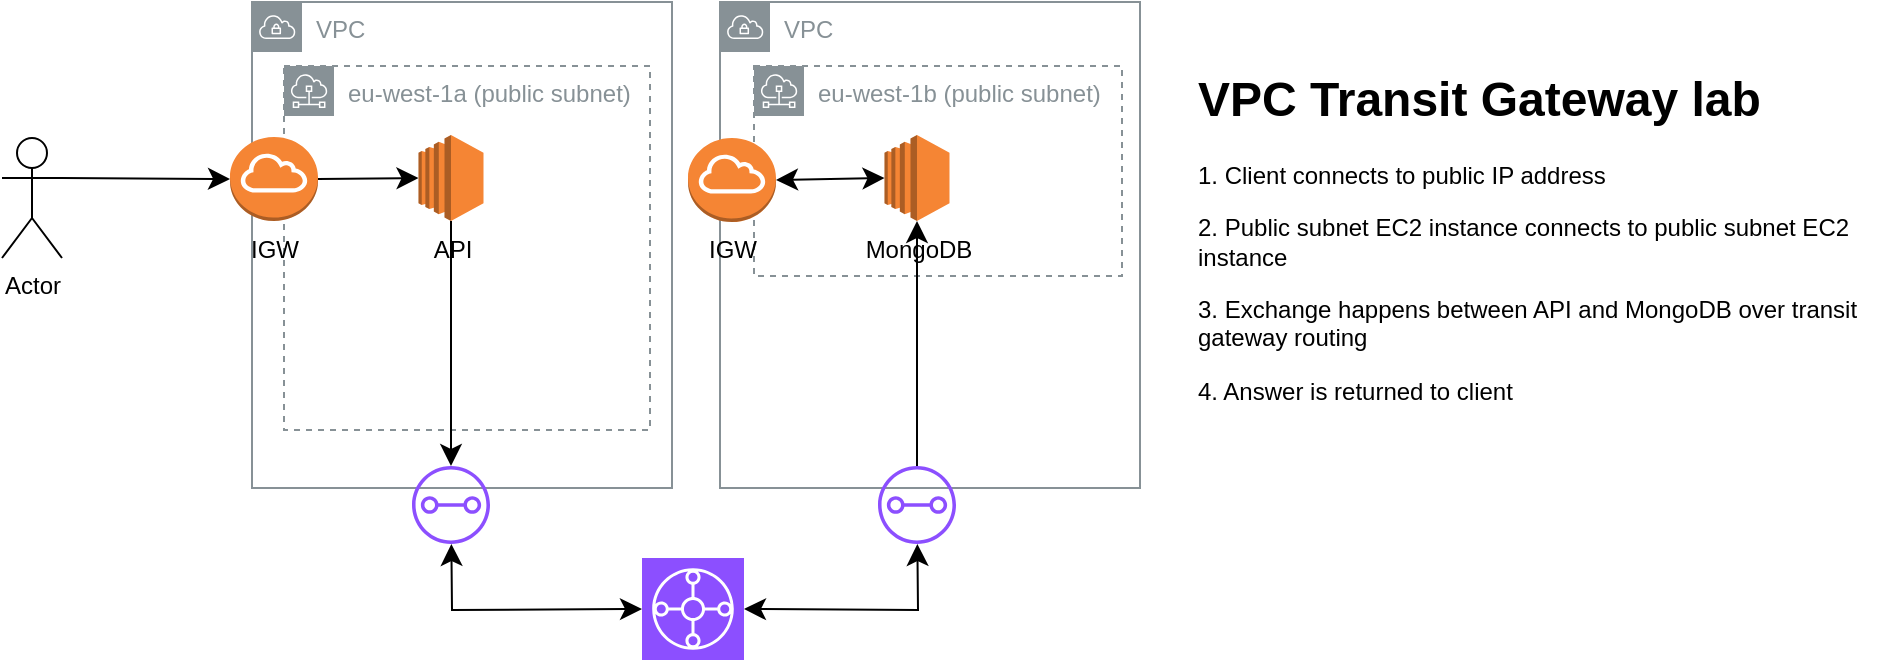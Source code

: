 <mxfile version="28.1.0">
  <diagram name="Page-1" id="YO6fI4UiuW-zHiKsXfEC">
    <mxGraphModel dx="1001" dy="1164" grid="0" gridSize="10" guides="1" tooltips="1" connect="1" arrows="1" fold="1" page="1" pageScale="1" pageWidth="1000" pageHeight="400" math="0" shadow="0">
      <root>
        <mxCell id="0" />
        <mxCell id="1" parent="0" />
        <mxCell id="ppNzNEcFW-80UwDM_199-7" value="eu-west-1b (public subnet)" style="sketch=0;outlineConnect=0;gradientColor=none;html=1;whiteSpace=wrap;fontSize=12;fontStyle=0;shape=mxgraph.aws4.group;grIcon=mxgraph.aws4.group_subnet;strokeColor=#879196;fillColor=none;verticalAlign=top;align=left;spacingLeft=30;fontColor=#879196;dashed=1;" parent="1" vertex="1">
          <mxGeometry x="428" y="79" width="184" height="105" as="geometry" />
        </mxCell>
        <mxCell id="KWM5hjO59ShQ5DEeZdgE-1" value="VPC" style="sketch=0;outlineConnect=0;gradientColor=none;html=1;whiteSpace=wrap;fontSize=12;fontStyle=0;shape=mxgraph.aws4.group;grIcon=mxgraph.aws4.group_vpc;strokeColor=#879196;fillColor=none;verticalAlign=top;align=left;spacingLeft=30;fontColor=#879196;dashed=0;" vertex="1" parent="1">
          <mxGeometry x="411" y="47" width="210" height="243" as="geometry" />
        </mxCell>
        <mxCell id="ppNzNEcFW-80UwDM_199-5" value="eu-west-1a (public subnet)" style="sketch=0;outlineConnect=0;gradientColor=none;html=1;whiteSpace=wrap;fontSize=12;fontStyle=0;shape=mxgraph.aws4.group;grIcon=mxgraph.aws4.group_subnet;strokeColor=#879196;fillColor=none;verticalAlign=top;align=left;spacingLeft=30;fontColor=#879196;dashed=1;" parent="1" vertex="1">
          <mxGeometry x="193" y="79" width="183" height="182" as="geometry" />
        </mxCell>
        <mxCell id="ppNzNEcFW-80UwDM_199-4" value="VPC" style="sketch=0;outlineConnect=0;gradientColor=none;html=1;whiteSpace=wrap;fontSize=12;fontStyle=0;shape=mxgraph.aws4.group;grIcon=mxgraph.aws4.group_vpc;strokeColor=#879196;fillColor=none;verticalAlign=top;align=left;spacingLeft=30;fontColor=#879196;dashed=0;" parent="1" vertex="1">
          <mxGeometry x="177" y="47" width="210" height="243" as="geometry" />
        </mxCell>
        <mxCell id="aBk0e4fkvTpgOlKFJHKp-1" value="Actor" style="shape=umlActor;verticalLabelPosition=bottom;verticalAlign=top;html=1;outlineConnect=0;" parent="1" vertex="1">
          <mxGeometry x="52" y="115" width="30" height="60" as="geometry" />
        </mxCell>
        <mxCell id="aBk0e4fkvTpgOlKFJHKp-3" value="" style="endArrow=classic;html=1;rounded=0;fontSize=12;startSize=8;endSize=8;curved=1;exitX=1;exitY=0.333;exitDx=0;exitDy=0;exitPerimeter=0;entryX=0;entryY=0.5;entryDx=0;entryDy=0;entryPerimeter=0;" parent="1" source="aBk0e4fkvTpgOlKFJHKp-1" target="faw6b0mYo4fymj4pTFK4-1" edge="1">
          <mxGeometry width="50" height="50" relative="1" as="geometry">
            <mxPoint x="109" y="126" as="sourcePoint" />
            <mxPoint x="130" y="127" as="targetPoint" />
          </mxGeometry>
        </mxCell>
        <mxCell id="aBk0e4fkvTpgOlKFJHKp-8" value="&lt;h1 style=&quot;margin-top: 0px;&quot;&gt;VPC Transit Gateway lab&lt;br&gt;&lt;/h1&gt;&lt;p&gt;1. Client connects to public IP address&lt;br&gt;&lt;/p&gt;&lt;p&gt;2. Public subnet EC2 instance connects to public subnet EC2 instance&lt;br&gt;&lt;/p&gt;&lt;p&gt;3. Exchange happens between API and MongoDB over transit gateway routing&lt;br&gt;&lt;/p&gt;&lt;p&gt;4. Answer is returned to client&lt;br&gt;&lt;/p&gt;" style="text;html=1;whiteSpace=wrap;overflow=hidden;rounded=0;" parent="1" vertex="1">
          <mxGeometry x="648" y="75" width="341" height="180" as="geometry" />
        </mxCell>
        <mxCell id="faw6b0mYo4fymj4pTFK4-1" value="IGW" style="outlineConnect=0;dashed=0;verticalLabelPosition=bottom;verticalAlign=top;align=center;html=1;shape=mxgraph.aws3.internet_gateway;fillColor=#F58534;gradientColor=none;" parent="1" vertex="1">
          <mxGeometry x="166" y="114.5" width="44" height="42" as="geometry" />
        </mxCell>
        <mxCell id="faw6b0mYo4fymj4pTFK4-3" value="" style="endArrow=classic;html=1;rounded=0;fontSize=12;startSize=8;endSize=8;curved=1;exitX=1;exitY=0.5;exitDx=0;exitDy=0;exitPerimeter=0;entryX=0;entryY=0.5;entryDx=0;entryDy=0;entryPerimeter=0;" parent="1" source="faw6b0mYo4fymj4pTFK4-1" edge="1" target="ppNzNEcFW-80UwDM_199-3">
          <mxGeometry width="50" height="50" relative="1" as="geometry">
            <mxPoint x="150" y="299" as="sourcePoint" />
            <mxPoint x="279" y="125.5" as="targetPoint" />
          </mxGeometry>
        </mxCell>
        <mxCell id="ppNzNEcFW-80UwDM_199-2" value="MongoDB" style="outlineConnect=0;dashed=0;verticalLabelPosition=bottom;verticalAlign=top;align=center;html=1;shape=mxgraph.aws3.ec2;fillColor=#F58534;gradientColor=none;" parent="1" vertex="1">
          <mxGeometry x="493.25" y="113.5" width="32.5" height="43" as="geometry" />
        </mxCell>
        <mxCell id="ppNzNEcFW-80UwDM_199-3" value="API" style="outlineConnect=0;dashed=0;verticalLabelPosition=bottom;verticalAlign=top;align=center;html=1;shape=mxgraph.aws3.ec2;fillColor=#F58534;gradientColor=none;" parent="1" vertex="1">
          <mxGeometry x="260.25" y="113.5" width="32.5" height="43" as="geometry" />
        </mxCell>
        <mxCell id="KWM5hjO59ShQ5DEeZdgE-2" value="IGW" style="outlineConnect=0;dashed=0;verticalLabelPosition=bottom;verticalAlign=top;align=center;html=1;shape=mxgraph.aws3.internet_gateway;fillColor=#F58534;gradientColor=none;" vertex="1" parent="1">
          <mxGeometry x="395" y="115" width="44" height="42" as="geometry" />
        </mxCell>
        <mxCell id="KWM5hjO59ShQ5DEeZdgE-3" value="" style="endArrow=classic;startArrow=classic;html=1;rounded=0;fontSize=12;startSize=8;endSize=8;curved=1;entryX=0;entryY=0.5;entryDx=0;entryDy=0;entryPerimeter=0;exitX=1;exitY=0.5;exitDx=0;exitDy=0;exitPerimeter=0;" edge="1" parent="1" source="KWM5hjO59ShQ5DEeZdgE-2" target="ppNzNEcFW-80UwDM_199-2">
          <mxGeometry width="50" height="50" relative="1" as="geometry">
            <mxPoint x="413" y="371" as="sourcePoint" />
            <mxPoint x="478" y="326" as="targetPoint" />
          </mxGeometry>
        </mxCell>
        <mxCell id="KWM5hjO59ShQ5DEeZdgE-4" value="" style="sketch=0;outlineConnect=0;fontColor=#232F3E;gradientColor=none;fillColor=#8C4FFF;strokeColor=none;dashed=0;verticalLabelPosition=bottom;verticalAlign=top;align=center;html=1;fontSize=12;fontStyle=0;aspect=fixed;pointerEvents=1;shape=mxgraph.aws4.transit_gateway_attachment;" vertex="1" parent="1">
          <mxGeometry x="257" y="279" width="39" height="39" as="geometry" />
        </mxCell>
        <mxCell id="KWM5hjO59ShQ5DEeZdgE-5" value="" style="sketch=0;outlineConnect=0;fontColor=#232F3E;gradientColor=none;fillColor=#8C4FFF;strokeColor=none;dashed=0;verticalLabelPosition=bottom;verticalAlign=top;align=center;html=1;fontSize=12;fontStyle=0;aspect=fixed;pointerEvents=1;shape=mxgraph.aws4.transit_gateway_attachment;" vertex="1" parent="1">
          <mxGeometry x="490" y="279" width="39" height="39" as="geometry" />
        </mxCell>
        <mxCell id="KWM5hjO59ShQ5DEeZdgE-6" value="" style="sketch=0;points=[[0,0,0],[0.25,0,0],[0.5,0,0],[0.75,0,0],[1,0,0],[0,1,0],[0.25,1,0],[0.5,1,0],[0.75,1,0],[1,1,0],[0,0.25,0],[0,0.5,0],[0,0.75,0],[1,0.25,0],[1,0.5,0],[1,0.75,0]];outlineConnect=0;fontColor=#232F3E;fillColor=#8C4FFF;strokeColor=#ffffff;dashed=0;verticalLabelPosition=bottom;verticalAlign=top;align=center;html=1;fontSize=12;fontStyle=0;aspect=fixed;shape=mxgraph.aws4.resourceIcon;resIcon=mxgraph.aws4.transit_gateway;" vertex="1" parent="1">
          <mxGeometry x="372" y="325" width="51" height="51" as="geometry" />
        </mxCell>
        <mxCell id="KWM5hjO59ShQ5DEeZdgE-8" value="" style="endArrow=classic;startArrow=classic;html=1;rounded=0;fontSize=12;startSize=8;endSize=8;curved=0;entryX=0;entryY=0.5;entryDx=0;entryDy=0;entryPerimeter=0;" edge="1" parent="1" source="KWM5hjO59ShQ5DEeZdgE-4" target="KWM5hjO59ShQ5DEeZdgE-6">
          <mxGeometry width="50" height="50" relative="1" as="geometry">
            <mxPoint x="264" y="397" as="sourcePoint" />
            <mxPoint x="314" y="347" as="targetPoint" />
            <Array as="points">
              <mxPoint x="277" y="351" />
            </Array>
          </mxGeometry>
        </mxCell>
        <mxCell id="KWM5hjO59ShQ5DEeZdgE-9" value="" style="endArrow=classic;startArrow=classic;html=1;rounded=0;fontSize=12;startSize=8;endSize=8;curved=0;exitX=1;exitY=0.5;exitDx=0;exitDy=0;exitPerimeter=0;" edge="1" parent="1" source="KWM5hjO59ShQ5DEeZdgE-6" target="KWM5hjO59ShQ5DEeZdgE-5">
          <mxGeometry width="50" height="50" relative="1" as="geometry">
            <mxPoint x="495" y="391" as="sourcePoint" />
            <mxPoint x="545" y="341" as="targetPoint" />
            <Array as="points">
              <mxPoint x="510" y="351" />
            </Array>
          </mxGeometry>
        </mxCell>
        <mxCell id="KWM5hjO59ShQ5DEeZdgE-10" value="" style="endArrow=classic;html=1;rounded=0;fontSize=12;startSize=8;endSize=8;curved=1;exitX=0.5;exitY=1;exitDx=0;exitDy=0;exitPerimeter=0;" edge="1" parent="1" source="ppNzNEcFW-80UwDM_199-3" target="KWM5hjO59ShQ5DEeZdgE-4">
          <mxGeometry width="50" height="50" relative="1" as="geometry">
            <mxPoint x="168" y="375" as="sourcePoint" />
            <mxPoint x="218" y="325" as="targetPoint" />
          </mxGeometry>
        </mxCell>
        <mxCell id="KWM5hjO59ShQ5DEeZdgE-11" value="" style="endArrow=classic;html=1;rounded=0;fontSize=12;startSize=8;endSize=8;curved=1;entryX=0.5;entryY=1;entryDx=0;entryDy=0;entryPerimeter=0;" edge="1" parent="1" source="KWM5hjO59ShQ5DEeZdgE-5" target="ppNzNEcFW-80UwDM_199-2">
          <mxGeometry width="50" height="50" relative="1" as="geometry">
            <mxPoint x="474" y="268" as="sourcePoint" />
            <mxPoint x="524" y="218" as="targetPoint" />
          </mxGeometry>
        </mxCell>
      </root>
    </mxGraphModel>
  </diagram>
</mxfile>
